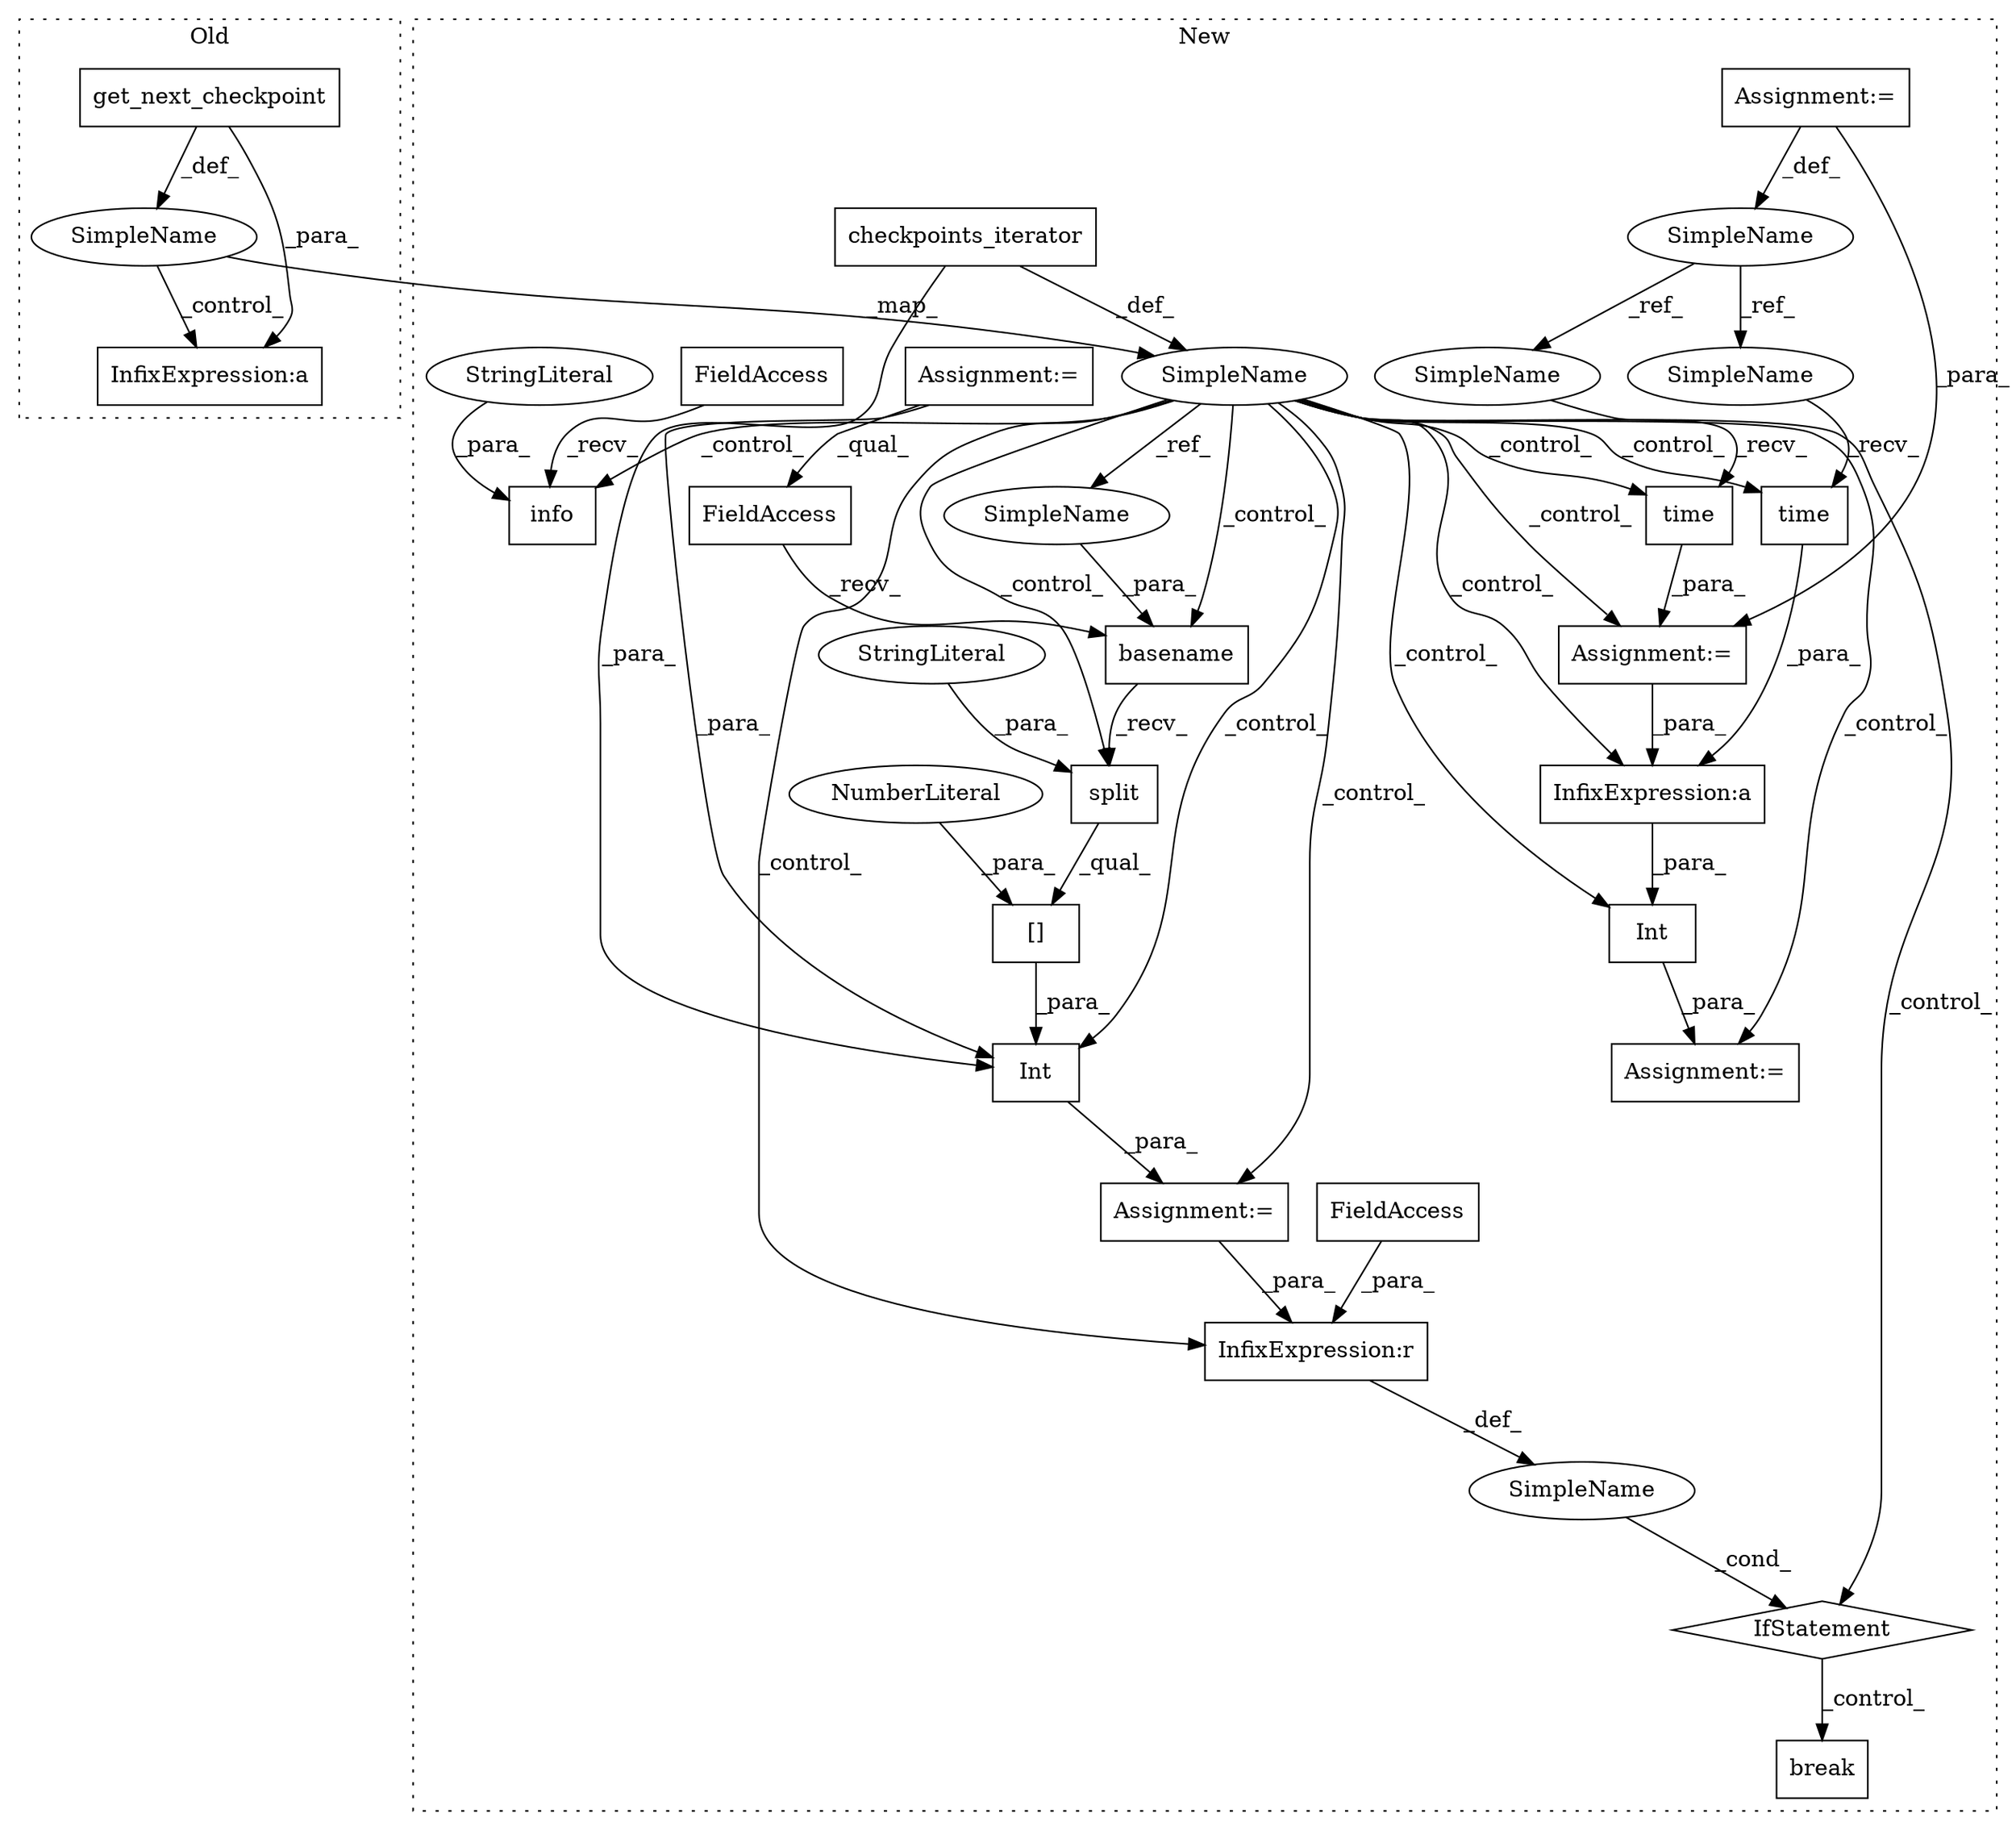 digraph G {
subgraph cluster0 {
1 [label="get_next_checkpoint" a="32" s="22112" l="21" shape="box"];
4 [label="SimpleName" a="42" s="22099" l="10" shape="ellipse"];
6 [label="InfixExpression:a" a="27" s="22378" l="3" shape="box"];
label = "Old";
style="dotted";
}
subgraph cluster1 {
2 [label="time" a="32" s="21884" l="6" shape="box"];
3 [label="SimpleName" a="42" s="21716" l="10" shape="ellipse"];
5 [label="break" a="10" s="22395" l="6" shape="box"];
7 [label="InfixExpression:a" a="27" s="22041" l="3" shape="box"];
8 [label="checkpoints_iterator" a="32" s="21740,21776" l="21,1" shape="box"];
9 [label="[]" a="2" s="22191,22232" l="40,1" shape="box"];
10 [label="NumberLiteral" a="34" s="22231" l="1" shape="ellipse"];
11 [label="SimpleName" a="42" s="19473" l="4" shape="ellipse"];
12 [label="time" a="32" s="22035" l="6" shape="box"];
13 [label="InfixExpression:r" a="27" s="22262" l="4" shape="box"];
14 [label="split" a="32" s="22220,22229" l="6,1" shape="box"];
15 [label="basename" a="32" s="22199,22218" l="9,1" shape="box"];
16 [label="SimpleName" a="42" s="" l="" shape="ellipse"];
17 [label="IfStatement" a="25" s="22246,22283" l="4,2" shape="diamond"];
18 [label="FieldAccess" a="22" s="22266" l="17" shape="box"];
19 [label="FieldAccess" a="22" s="22191" l="7" shape="box"];
20 [label="Assignment:=" a="7" s="21878" l="1" shape="box"];
21 [label="Assignment:=" a="7" s="22025" l="1" shape="box"];
22 [label="Assignment:=" a="7" s="19473" l="4" shape="box"];
23 [label="StringLiteral" a="45" s="22226" l="3" shape="ellipse"];
24 [label="Assignment:=" a="7" s="19065" l="2" shape="box"];
25 [label="Assignment:=" a="7" s="22186" l="1" shape="box"];
26 [label="Int" a="32" s="22026,22059" l="4,1" shape="box"];
27 [label="info" a="32" s="22516,22585" l="5,1" shape="box"];
28 [label="FieldAccess" a="22" s="22497" l="18" shape="box"];
29 [label="StringLiteral" a="45" s="22521" l="53" shape="ellipse"];
30 [label="Int" a="32" s="22187,22233" l="4,1" shape="box"];
31 [label="SimpleName" a="42" s="22208" l="10" shape="ellipse"];
32 [label="SimpleName" a="42" s="21879" l="4" shape="ellipse"];
33 [label="SimpleName" a="42" s="22030" l="4" shape="ellipse"];
label = "New";
style="dotted";
}
1 -> 6 [label="_para_"];
1 -> 4 [label="_def_"];
2 -> 20 [label="_para_"];
3 -> 2 [label="_control_"];
3 -> 30 [label="_control_"];
3 -> 26 [label="_control_"];
3 -> 7 [label="_control_"];
3 -> 17 [label="_control_"];
3 -> 20 [label="_control_"];
3 -> 12 [label="_control_"];
3 -> 13 [label="_control_"];
3 -> 14 [label="_control_"];
3 -> 31 [label="_ref_"];
3 -> 25 [label="_control_"];
3 -> 21 [label="_control_"];
3 -> 27 [label="_control_"];
3 -> 15 [label="_control_"];
4 -> 3 [label="_map_"];
4 -> 6 [label="_control_"];
7 -> 26 [label="_para_"];
8 -> 30 [label="_para_"];
8 -> 3 [label="_def_"];
9 -> 30 [label="_para_"];
10 -> 9 [label="_para_"];
11 -> 33 [label="_ref_"];
11 -> 32 [label="_ref_"];
12 -> 7 [label="_para_"];
13 -> 16 [label="_def_"];
14 -> 9 [label="_qual_"];
15 -> 14 [label="_recv_"];
16 -> 17 [label="_cond_"];
17 -> 5 [label="_control_"];
18 -> 13 [label="_para_"];
19 -> 15 [label="_recv_"];
20 -> 7 [label="_para_"];
22 -> 11 [label="_def_"];
22 -> 20 [label="_para_"];
23 -> 14 [label="_para_"];
24 -> 30 [label="_para_"];
24 -> 19 [label="_qual_"];
25 -> 13 [label="_para_"];
26 -> 21 [label="_para_"];
28 -> 27 [label="_recv_"];
29 -> 27 [label="_para_"];
30 -> 25 [label="_para_"];
31 -> 15 [label="_para_"];
32 -> 2 [label="_recv_"];
33 -> 12 [label="_recv_"];
}